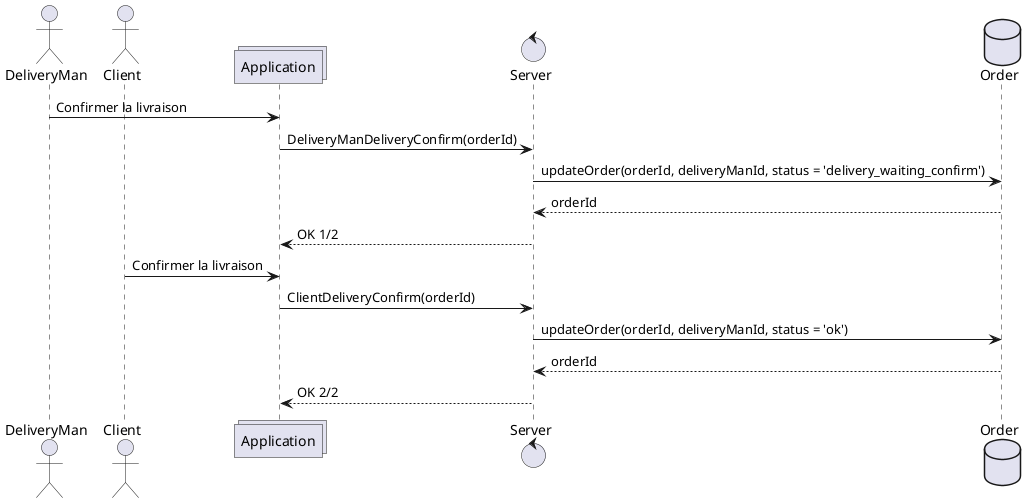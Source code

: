 @startuml
actor DeliveryMan
actor Client
collections Application
control Server
database Order
DeliveryMan -> Application : Confirmer la livraison
Application -> Server : DeliveryManDeliveryConfirm(orderId)
Server -> Order : updateOrder(orderId, deliveryManId, status = 'delivery_waiting_confirm')
Order --> Server : orderId
Server --> Application : OK 1/2
Client -> Application : Confirmer la livraison
Application -> Server : ClientDeliveryConfirm(orderId)
Server -> Order : updateOrder(orderId, deliveryManId, status = 'ok')
Order --> Server : orderId
Server --> Application : OK 2/2
@enduml